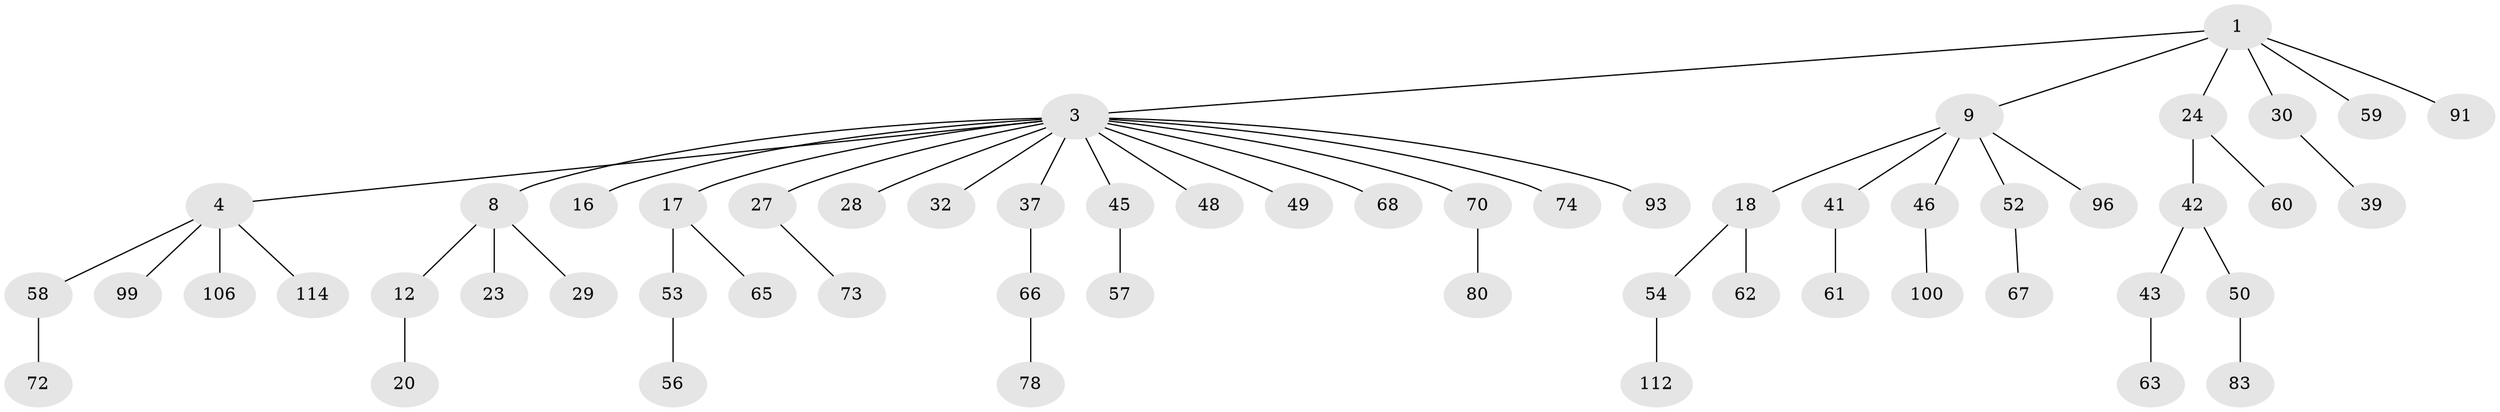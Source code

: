 // original degree distribution, {6: 0.02631578947368421, 2: 0.2543859649122807, 4: 0.10526315789473684, 3: 0.12280701754385964, 5: 0.008771929824561403, 1: 0.4824561403508772}
// Generated by graph-tools (version 1.1) at 2025/15/03/09/25 04:15:39]
// undirected, 57 vertices, 56 edges
graph export_dot {
graph [start="1"]
  node [color=gray90,style=filled];
  1 [super="+2+6"];
  3 [super="+7+5"];
  4 [super="+10"];
  8;
  9 [super="+11"];
  12;
  16 [super="+108"];
  17 [super="+19+34+33"];
  18 [super="+81+26"];
  20;
  23 [super="+92"];
  24 [super="+88+36"];
  27 [super="+47"];
  28;
  29 [super="+97+89+71"];
  30 [super="+35"];
  32;
  37 [super="+101"];
  39;
  41;
  42 [super="+77"];
  43;
  45 [super="+64"];
  46 [super="+79"];
  48;
  49;
  50;
  52;
  53 [super="+69+105"];
  54;
  56;
  57;
  58;
  59;
  60;
  61;
  62 [super="+87"];
  63;
  65;
  66 [super="+75"];
  67;
  68 [super="+103"];
  70 [super="+76"];
  72 [super="+85"];
  73 [super="+90"];
  74;
  78 [super="+84"];
  80;
  83;
  91;
  93;
  96 [super="+110"];
  99 [super="+104"];
  100;
  106;
  112;
  114;
  1 -- 3;
  1 -- 9;
  1 -- 30;
  1 -- 91;
  1 -- 59;
  1 -- 24;
  3 -- 4;
  3 -- 17;
  3 -- 37;
  3 -- 27;
  3 -- 93;
  3 -- 70;
  3 -- 32;
  3 -- 68;
  3 -- 8;
  3 -- 74;
  3 -- 45;
  3 -- 48;
  3 -- 49;
  3 -- 16;
  3 -- 28;
  4 -- 99;
  4 -- 106;
  4 -- 58;
  4 -- 114;
  8 -- 12;
  8 -- 23;
  8 -- 29;
  9 -- 41;
  9 -- 96;
  9 -- 18;
  9 -- 52;
  9 -- 46;
  12 -- 20;
  17 -- 65;
  17 -- 53;
  18 -- 54;
  18 -- 62;
  24 -- 42;
  24 -- 60;
  27 -- 73;
  30 -- 39;
  37 -- 66;
  41 -- 61;
  42 -- 43;
  42 -- 50;
  43 -- 63;
  45 -- 57;
  46 -- 100;
  50 -- 83;
  52 -- 67;
  53 -- 56;
  54 -- 112;
  58 -- 72;
  66 -- 78;
  70 -- 80;
}
